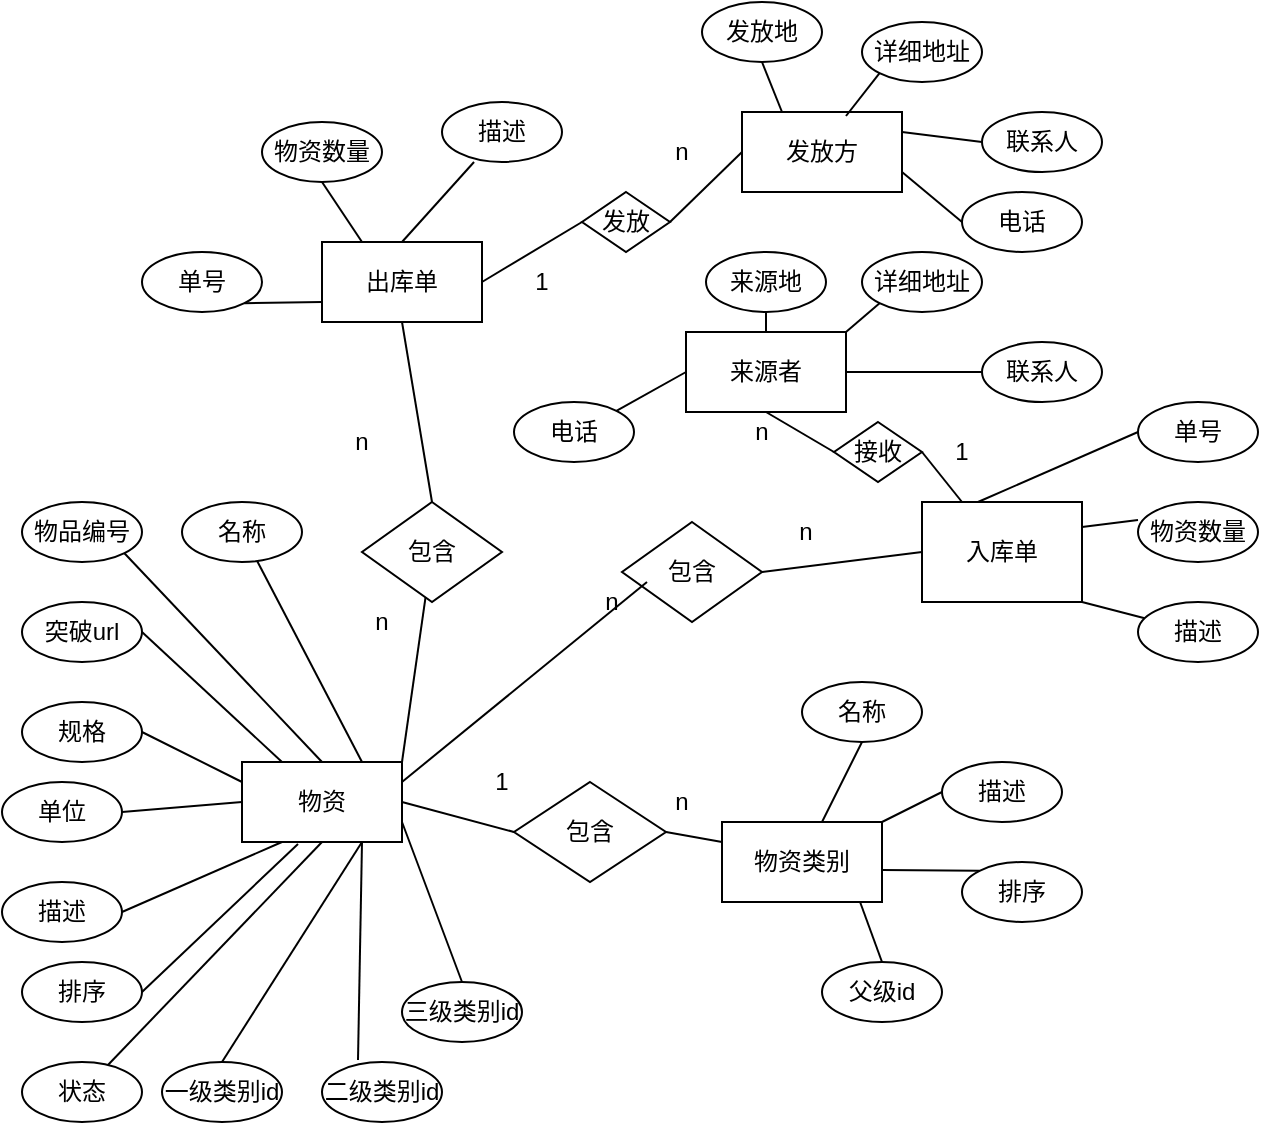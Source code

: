 <mxfile version="14.5.3" type="github">
  <diagram id="hBj4A-Ws_efcTqZHIXsr" name="第 1 页">
    <mxGraphModel dx="1422" dy="794" grid="1" gridSize="10" guides="1" tooltips="1" connect="1" arrows="1" fold="1" page="1" pageScale="1" pageWidth="827" pageHeight="1169" math="0" shadow="0">
      <root>
        <mxCell id="0" />
        <mxCell id="1" parent="0" />
        <mxCell id="7pqS2-5IXlFHRXc5FD_z-1" value="物资" style="rounded=0;whiteSpace=wrap;html=1;" vertex="1" parent="1">
          <mxGeometry x="240" y="400" width="80" height="40" as="geometry" />
        </mxCell>
        <mxCell id="7pqS2-5IXlFHRXc5FD_z-2" value="物品编号" style="ellipse;whiteSpace=wrap;html=1;" vertex="1" parent="1">
          <mxGeometry x="130" y="270" width="60" height="30" as="geometry" />
        </mxCell>
        <mxCell id="7pqS2-5IXlFHRXc5FD_z-3" value="名称" style="ellipse;whiteSpace=wrap;html=1;" vertex="1" parent="1">
          <mxGeometry x="210" y="270" width="60" height="30" as="geometry" />
        </mxCell>
        <mxCell id="7pqS2-5IXlFHRXc5FD_z-4" value="突破url" style="ellipse;whiteSpace=wrap;html=1;" vertex="1" parent="1">
          <mxGeometry x="130" y="320" width="60" height="30" as="geometry" />
        </mxCell>
        <mxCell id="7pqS2-5IXlFHRXc5FD_z-5" value="规格" style="ellipse;whiteSpace=wrap;html=1;" vertex="1" parent="1">
          <mxGeometry x="130" y="370" width="60" height="30" as="geometry" />
        </mxCell>
        <mxCell id="7pqS2-5IXlFHRXc5FD_z-6" value="单位" style="ellipse;whiteSpace=wrap;html=1;" vertex="1" parent="1">
          <mxGeometry x="120" y="410" width="60" height="30" as="geometry" />
        </mxCell>
        <mxCell id="7pqS2-5IXlFHRXc5FD_z-7" value="描述" style="ellipse;whiteSpace=wrap;html=1;" vertex="1" parent="1">
          <mxGeometry x="120" y="460" width="60" height="30" as="geometry" />
        </mxCell>
        <mxCell id="7pqS2-5IXlFHRXc5FD_z-8" value="排序" style="ellipse;whiteSpace=wrap;html=1;" vertex="1" parent="1">
          <mxGeometry x="130" y="500" width="60" height="30" as="geometry" />
        </mxCell>
        <mxCell id="7pqS2-5IXlFHRXc5FD_z-9" value="状态" style="ellipse;whiteSpace=wrap;html=1;" vertex="1" parent="1">
          <mxGeometry x="130" y="550" width="60" height="30" as="geometry" />
        </mxCell>
        <mxCell id="7pqS2-5IXlFHRXc5FD_z-10" value="" style="endArrow=none;html=1;entryX=0.75;entryY=0;entryDx=0;entryDy=0;" edge="1" parent="1" source="7pqS2-5IXlFHRXc5FD_z-3" target="7pqS2-5IXlFHRXc5FD_z-1">
          <mxGeometry width="50" height="50" relative="1" as="geometry">
            <mxPoint x="390" y="430" as="sourcePoint" />
            <mxPoint x="440" y="380" as="targetPoint" />
          </mxGeometry>
        </mxCell>
        <mxCell id="7pqS2-5IXlFHRXc5FD_z-11" value="" style="endArrow=none;html=1;entryX=0.5;entryY=0;entryDx=0;entryDy=0;exitX=1;exitY=1;exitDx=0;exitDy=0;" edge="1" parent="1" source="7pqS2-5IXlFHRXc5FD_z-2" target="7pqS2-5IXlFHRXc5FD_z-1">
          <mxGeometry width="50" height="50" relative="1" as="geometry">
            <mxPoint x="257.573" y="309.514" as="sourcePoint" />
            <mxPoint x="310" y="410" as="targetPoint" />
          </mxGeometry>
        </mxCell>
        <mxCell id="7pqS2-5IXlFHRXc5FD_z-12" value="" style="endArrow=none;html=1;entryX=0.25;entryY=0;entryDx=0;entryDy=0;exitX=1;exitY=0.5;exitDx=0;exitDy=0;" edge="1" parent="1" source="7pqS2-5IXlFHRXc5FD_z-4" target="7pqS2-5IXlFHRXc5FD_z-1">
          <mxGeometry width="50" height="50" relative="1" as="geometry">
            <mxPoint x="267.573" y="319.514" as="sourcePoint" />
            <mxPoint x="320" y="420" as="targetPoint" />
          </mxGeometry>
        </mxCell>
        <mxCell id="7pqS2-5IXlFHRXc5FD_z-13" value="" style="endArrow=none;html=1;entryX=0;entryY=0.25;entryDx=0;entryDy=0;exitX=1;exitY=0.5;exitDx=0;exitDy=0;" edge="1" parent="1" source="7pqS2-5IXlFHRXc5FD_z-5" target="7pqS2-5IXlFHRXc5FD_z-1">
          <mxGeometry width="50" height="50" relative="1" as="geometry">
            <mxPoint x="277.573" y="329.514" as="sourcePoint" />
            <mxPoint x="330" y="430" as="targetPoint" />
          </mxGeometry>
        </mxCell>
        <mxCell id="7pqS2-5IXlFHRXc5FD_z-14" value="" style="endArrow=none;html=1;entryX=0;entryY=0.5;entryDx=0;entryDy=0;exitX=1;exitY=0.5;exitDx=0;exitDy=0;" edge="1" parent="1" source="7pqS2-5IXlFHRXc5FD_z-6" target="7pqS2-5IXlFHRXc5FD_z-1">
          <mxGeometry width="50" height="50" relative="1" as="geometry">
            <mxPoint x="287.573" y="339.514" as="sourcePoint" />
            <mxPoint x="340" y="440" as="targetPoint" />
          </mxGeometry>
        </mxCell>
        <mxCell id="7pqS2-5IXlFHRXc5FD_z-15" value="" style="endArrow=none;html=1;entryX=0.25;entryY=1;entryDx=0;entryDy=0;exitX=1;exitY=0.5;exitDx=0;exitDy=0;" edge="1" parent="1" source="7pqS2-5IXlFHRXc5FD_z-7" target="7pqS2-5IXlFHRXc5FD_z-1">
          <mxGeometry width="50" height="50" relative="1" as="geometry">
            <mxPoint x="297.573" y="349.514" as="sourcePoint" />
            <mxPoint x="350" y="450" as="targetPoint" />
          </mxGeometry>
        </mxCell>
        <mxCell id="7pqS2-5IXlFHRXc5FD_z-16" value="" style="endArrow=none;html=1;entryX=1;entryY=0.5;entryDx=0;entryDy=0;exitX=0.35;exitY=1.025;exitDx=0;exitDy=0;exitPerimeter=0;" edge="1" parent="1" source="7pqS2-5IXlFHRXc5FD_z-1" target="7pqS2-5IXlFHRXc5FD_z-8">
          <mxGeometry width="50" height="50" relative="1" as="geometry">
            <mxPoint x="307.573" y="359.514" as="sourcePoint" />
            <mxPoint x="360" y="460" as="targetPoint" />
          </mxGeometry>
        </mxCell>
        <mxCell id="7pqS2-5IXlFHRXc5FD_z-17" value="" style="endArrow=none;html=1;exitX=0.5;exitY=1;exitDx=0;exitDy=0;" edge="1" parent="1" source="7pqS2-5IXlFHRXc5FD_z-1" target="7pqS2-5IXlFHRXc5FD_z-9">
          <mxGeometry width="50" height="50" relative="1" as="geometry">
            <mxPoint x="317.573" y="369.514" as="sourcePoint" />
            <mxPoint x="370" y="470" as="targetPoint" />
          </mxGeometry>
        </mxCell>
        <mxCell id="7pqS2-5IXlFHRXc5FD_z-18" value="一级类别id" style="ellipse;whiteSpace=wrap;html=1;" vertex="1" parent="1">
          <mxGeometry x="200" y="550" width="60" height="30" as="geometry" />
        </mxCell>
        <mxCell id="7pqS2-5IXlFHRXc5FD_z-19" value="二级类别id" style="ellipse;whiteSpace=wrap;html=1;" vertex="1" parent="1">
          <mxGeometry x="280" y="550" width="60" height="30" as="geometry" />
        </mxCell>
        <mxCell id="7pqS2-5IXlFHRXc5FD_z-20" value="三级类别id" style="ellipse;whiteSpace=wrap;html=1;" vertex="1" parent="1">
          <mxGeometry x="320" y="510" width="60" height="30" as="geometry" />
        </mxCell>
        <mxCell id="7pqS2-5IXlFHRXc5FD_z-22" value="" style="endArrow=none;html=1;entryX=0.5;entryY=0;entryDx=0;entryDy=0;exitX=0.75;exitY=1;exitDx=0;exitDy=0;" edge="1" parent="1" source="7pqS2-5IXlFHRXc5FD_z-1" target="7pqS2-5IXlFHRXc5FD_z-18">
          <mxGeometry width="50" height="50" relative="1" as="geometry">
            <mxPoint x="290" y="450" as="sourcePoint" />
            <mxPoint x="182.982" y="561.477" as="targetPoint" />
          </mxGeometry>
        </mxCell>
        <mxCell id="7pqS2-5IXlFHRXc5FD_z-23" value="" style="endArrow=none;html=1;entryX=0.3;entryY=-0.033;entryDx=0;entryDy=0;entryPerimeter=0;exitX=0.75;exitY=1;exitDx=0;exitDy=0;" edge="1" parent="1" source="7pqS2-5IXlFHRXc5FD_z-1" target="7pqS2-5IXlFHRXc5FD_z-19">
          <mxGeometry width="50" height="50" relative="1" as="geometry">
            <mxPoint x="310" y="450" as="sourcePoint" />
            <mxPoint x="240" y="560" as="targetPoint" />
          </mxGeometry>
        </mxCell>
        <mxCell id="7pqS2-5IXlFHRXc5FD_z-24" value="" style="endArrow=none;html=1;entryX=0.5;entryY=0;entryDx=0;entryDy=0;exitX=1;exitY=0.75;exitDx=0;exitDy=0;" edge="1" parent="1" source="7pqS2-5IXlFHRXc5FD_z-1" target="7pqS2-5IXlFHRXc5FD_z-20">
          <mxGeometry width="50" height="50" relative="1" as="geometry">
            <mxPoint x="310" y="450" as="sourcePoint" />
            <mxPoint x="308" y="559.01" as="targetPoint" />
          </mxGeometry>
        </mxCell>
        <mxCell id="7pqS2-5IXlFHRXc5FD_z-25" value="物资类别" style="rounded=0;whiteSpace=wrap;html=1;" vertex="1" parent="1">
          <mxGeometry x="480" y="430" width="80" height="40" as="geometry" />
        </mxCell>
        <mxCell id="7pqS2-5IXlFHRXc5FD_z-26" value="包含" style="rhombus;whiteSpace=wrap;html=1;" vertex="1" parent="1">
          <mxGeometry x="376" y="410" width="76" height="50" as="geometry" />
        </mxCell>
        <mxCell id="7pqS2-5IXlFHRXc5FD_z-27" value="名称" style="ellipse;whiteSpace=wrap;html=1;" vertex="1" parent="1">
          <mxGeometry x="520" y="360" width="60" height="30" as="geometry" />
        </mxCell>
        <mxCell id="7pqS2-5IXlFHRXc5FD_z-28" value="描述" style="ellipse;whiteSpace=wrap;html=1;" vertex="1" parent="1">
          <mxGeometry x="590" y="400" width="60" height="30" as="geometry" />
        </mxCell>
        <mxCell id="7pqS2-5IXlFHRXc5FD_z-29" value="排序" style="ellipse;whiteSpace=wrap;html=1;" vertex="1" parent="1">
          <mxGeometry x="600" y="450" width="60" height="30" as="geometry" />
        </mxCell>
        <mxCell id="7pqS2-5IXlFHRXc5FD_z-30" value="父级id" style="ellipse;whiteSpace=wrap;html=1;" vertex="1" parent="1">
          <mxGeometry x="530" y="500" width="60" height="30" as="geometry" />
        </mxCell>
        <mxCell id="7pqS2-5IXlFHRXc5FD_z-33" value="" style="endArrow=none;html=1;entryX=0.5;entryY=1;entryDx=0;entryDy=0;" edge="1" parent="1" source="7pqS2-5IXlFHRXc5FD_z-25" target="7pqS2-5IXlFHRXc5FD_z-27">
          <mxGeometry width="50" height="50" relative="1" as="geometry">
            <mxPoint x="390" y="430" as="sourcePoint" />
            <mxPoint x="440" y="380" as="targetPoint" />
          </mxGeometry>
        </mxCell>
        <mxCell id="7pqS2-5IXlFHRXc5FD_z-34" value="" style="endArrow=none;html=1;entryX=0;entryY=0.5;entryDx=0;entryDy=0;exitX=1;exitY=0;exitDx=0;exitDy=0;" edge="1" parent="1" source="7pqS2-5IXlFHRXc5FD_z-25" target="7pqS2-5IXlFHRXc5FD_z-28">
          <mxGeometry width="50" height="50" relative="1" as="geometry">
            <mxPoint x="540" y="440" as="sourcePoint" />
            <mxPoint x="560" y="400" as="targetPoint" />
          </mxGeometry>
        </mxCell>
        <mxCell id="7pqS2-5IXlFHRXc5FD_z-35" value="" style="endArrow=none;html=1;entryX=0;entryY=0;entryDx=0;entryDy=0;" edge="1" parent="1" target="7pqS2-5IXlFHRXc5FD_z-29">
          <mxGeometry width="50" height="50" relative="1" as="geometry">
            <mxPoint x="560" y="454" as="sourcePoint" />
            <mxPoint x="570" y="410" as="targetPoint" />
          </mxGeometry>
        </mxCell>
        <mxCell id="7pqS2-5IXlFHRXc5FD_z-36" value="" style="endArrow=none;html=1;entryX=0.5;entryY=0;entryDx=0;entryDy=0;exitX=0.863;exitY=1;exitDx=0;exitDy=0;exitPerimeter=0;" edge="1" parent="1" source="7pqS2-5IXlFHRXc5FD_z-25" target="7pqS2-5IXlFHRXc5FD_z-30">
          <mxGeometry width="50" height="50" relative="1" as="geometry">
            <mxPoint x="560" y="460" as="sourcePoint" />
            <mxPoint x="580" y="420" as="targetPoint" />
          </mxGeometry>
        </mxCell>
        <mxCell id="7pqS2-5IXlFHRXc5FD_z-37" value="" style="endArrow=none;html=1;entryX=0;entryY=0.25;entryDx=0;entryDy=0;exitX=1;exitY=0.5;exitDx=0;exitDy=0;" edge="1" parent="1" source="7pqS2-5IXlFHRXc5FD_z-26" target="7pqS2-5IXlFHRXc5FD_z-25">
          <mxGeometry width="50" height="50" relative="1" as="geometry">
            <mxPoint x="540" y="440" as="sourcePoint" />
            <mxPoint x="560" y="400" as="targetPoint" />
          </mxGeometry>
        </mxCell>
        <mxCell id="7pqS2-5IXlFHRXc5FD_z-38" value="" style="endArrow=none;html=1;exitX=1;exitY=0.5;exitDx=0;exitDy=0;entryX=0;entryY=0.5;entryDx=0;entryDy=0;" edge="1" parent="1" source="7pqS2-5IXlFHRXc5FD_z-1" target="7pqS2-5IXlFHRXc5FD_z-26">
          <mxGeometry width="50" height="50" relative="1" as="geometry">
            <mxPoint x="462" y="445" as="sourcePoint" />
            <mxPoint x="380" y="430" as="targetPoint" />
          </mxGeometry>
        </mxCell>
        <mxCell id="7pqS2-5IXlFHRXc5FD_z-39" value="1" style="text;html=1;strokeColor=none;fillColor=none;align=center;verticalAlign=middle;whiteSpace=wrap;rounded=0;" vertex="1" parent="1">
          <mxGeometry x="350" y="400" width="40" height="20" as="geometry" />
        </mxCell>
        <mxCell id="7pqS2-5IXlFHRXc5FD_z-40" value="n" style="text;html=1;strokeColor=none;fillColor=none;align=center;verticalAlign=middle;whiteSpace=wrap;rounded=0;" vertex="1" parent="1">
          <mxGeometry x="440" y="410" width="40" height="20" as="geometry" />
        </mxCell>
        <mxCell id="7pqS2-5IXlFHRXc5FD_z-43" value="出库单" style="rounded=0;whiteSpace=wrap;html=1;" vertex="1" parent="1">
          <mxGeometry x="280" y="140" width="80" height="40" as="geometry" />
        </mxCell>
        <mxCell id="7pqS2-5IXlFHRXc5FD_z-44" value="入库单" style="rounded=0;whiteSpace=wrap;html=1;" vertex="1" parent="1">
          <mxGeometry x="580" y="270" width="80" height="50" as="geometry" />
        </mxCell>
        <mxCell id="7pqS2-5IXlFHRXc5FD_z-45" value="包含" style="rhombus;whiteSpace=wrap;html=1;" vertex="1" parent="1">
          <mxGeometry x="300" y="270" width="70" height="50" as="geometry" />
        </mxCell>
        <mxCell id="7pqS2-5IXlFHRXc5FD_z-46" value="包含" style="rhombus;whiteSpace=wrap;html=1;" vertex="1" parent="1">
          <mxGeometry x="430" y="280" width="70" height="50" as="geometry" />
        </mxCell>
        <mxCell id="7pqS2-5IXlFHRXc5FD_z-47" value="" style="endArrow=none;html=1;exitX=1;exitY=0;exitDx=0;exitDy=0;" edge="1" parent="1" source="7pqS2-5IXlFHRXc5FD_z-1" target="7pqS2-5IXlFHRXc5FD_z-45">
          <mxGeometry width="50" height="50" relative="1" as="geometry">
            <mxPoint x="390" y="430" as="sourcePoint" />
            <mxPoint x="440" y="380" as="targetPoint" />
          </mxGeometry>
        </mxCell>
        <mxCell id="7pqS2-5IXlFHRXc5FD_z-48" value="" style="endArrow=none;html=1;exitX=1;exitY=0.25;exitDx=0;exitDy=0;entryX=0.75;entryY=0;entryDx=0;entryDy=0;" edge="1" parent="1" source="7pqS2-5IXlFHRXc5FD_z-1" target="7pqS2-5IXlFHRXc5FD_z-57">
          <mxGeometry width="50" height="50" relative="1" as="geometry">
            <mxPoint x="330" y="410" as="sourcePoint" />
            <mxPoint x="341.759" y="327.685" as="targetPoint" />
          </mxGeometry>
        </mxCell>
        <mxCell id="7pqS2-5IXlFHRXc5FD_z-49" value="" style="endArrow=none;html=1;exitX=0.5;exitY=0;exitDx=0;exitDy=0;entryX=0.5;entryY=1;entryDx=0;entryDy=0;" edge="1" parent="1" source="7pqS2-5IXlFHRXc5FD_z-45" target="7pqS2-5IXlFHRXc5FD_z-43">
          <mxGeometry width="50" height="50" relative="1" as="geometry">
            <mxPoint x="340" y="420" as="sourcePoint" />
            <mxPoint x="351.759" y="337.685" as="targetPoint" />
          </mxGeometry>
        </mxCell>
        <mxCell id="7pqS2-5IXlFHRXc5FD_z-51" value="" style="endArrow=none;html=1;exitX=1;exitY=0.5;exitDx=0;exitDy=0;entryX=0;entryY=0.5;entryDx=0;entryDy=0;" edge="1" parent="1" source="7pqS2-5IXlFHRXc5FD_z-46" target="7pqS2-5IXlFHRXc5FD_z-44">
          <mxGeometry width="50" height="50" relative="1" as="geometry">
            <mxPoint x="350" y="430" as="sourcePoint" />
            <mxPoint x="361.759" y="347.685" as="targetPoint" />
          </mxGeometry>
        </mxCell>
        <mxCell id="7pqS2-5IXlFHRXc5FD_z-55" value="n" style="text;html=1;strokeColor=none;fillColor=none;align=center;verticalAlign=middle;whiteSpace=wrap;rounded=0;" vertex="1" parent="1">
          <mxGeometry x="280" y="230" width="40" height="20" as="geometry" />
        </mxCell>
        <mxCell id="7pqS2-5IXlFHRXc5FD_z-56" value="n" style="text;html=1;strokeColor=none;fillColor=none;align=center;verticalAlign=middle;whiteSpace=wrap;rounded=0;" vertex="1" parent="1">
          <mxGeometry x="290" y="320" width="40" height="20" as="geometry" />
        </mxCell>
        <mxCell id="7pqS2-5IXlFHRXc5FD_z-57" value="n" style="text;html=1;strokeColor=none;fillColor=none;align=center;verticalAlign=middle;whiteSpace=wrap;rounded=0;" vertex="1" parent="1">
          <mxGeometry x="390" y="310" width="70" height="20" as="geometry" />
        </mxCell>
        <mxCell id="7pqS2-5IXlFHRXc5FD_z-58" value="n" style="text;html=1;strokeColor=none;fillColor=none;align=center;verticalAlign=middle;whiteSpace=wrap;rounded=0;" vertex="1" parent="1">
          <mxGeometry x="502" y="275" width="40" height="20" as="geometry" />
        </mxCell>
        <mxCell id="7pqS2-5IXlFHRXc5FD_z-60" value="单号" style="ellipse;whiteSpace=wrap;html=1;" vertex="1" parent="1">
          <mxGeometry x="190" y="145" width="60" height="30" as="geometry" />
        </mxCell>
        <mxCell id="7pqS2-5IXlFHRXc5FD_z-63" value="物资数量" style="ellipse;whiteSpace=wrap;html=1;" vertex="1" parent="1">
          <mxGeometry x="250" y="80" width="60" height="30" as="geometry" />
        </mxCell>
        <mxCell id="7pqS2-5IXlFHRXc5FD_z-65" value="描述" style="ellipse;whiteSpace=wrap;html=1;" vertex="1" parent="1">
          <mxGeometry x="340" y="70" width="60" height="30" as="geometry" />
        </mxCell>
        <mxCell id="7pqS2-5IXlFHRXc5FD_z-66" value="" style="endArrow=none;html=1;entryX=1;entryY=1;entryDx=0;entryDy=0;exitX=0;exitY=0.75;exitDx=0;exitDy=0;" edge="1" parent="1" source="7pqS2-5IXlFHRXc5FD_z-43" target="7pqS2-5IXlFHRXc5FD_z-60">
          <mxGeometry width="50" height="50" relative="1" as="geometry">
            <mxPoint x="390" y="430" as="sourcePoint" />
            <mxPoint x="440" y="380" as="targetPoint" />
          </mxGeometry>
        </mxCell>
        <mxCell id="7pqS2-5IXlFHRXc5FD_z-67" value="" style="endArrow=none;html=1;entryX=0.5;entryY=1;entryDx=0;entryDy=0;exitX=0.25;exitY=0;exitDx=0;exitDy=0;" edge="1" parent="1" source="7pqS2-5IXlFHRXc5FD_z-43" target="7pqS2-5IXlFHRXc5FD_z-63">
          <mxGeometry width="50" height="50" relative="1" as="geometry">
            <mxPoint x="290" y="180" as="sourcePoint" />
            <mxPoint x="251.213" y="180.607" as="targetPoint" />
          </mxGeometry>
        </mxCell>
        <mxCell id="7pqS2-5IXlFHRXc5FD_z-68" value="" style="endArrow=none;html=1;entryX=0.267;entryY=1;entryDx=0;entryDy=0;entryPerimeter=0;exitX=0.5;exitY=0;exitDx=0;exitDy=0;" edge="1" parent="1" source="7pqS2-5IXlFHRXc5FD_z-43" target="7pqS2-5IXlFHRXc5FD_z-65">
          <mxGeometry width="50" height="50" relative="1" as="geometry">
            <mxPoint x="330" y="130" as="sourcePoint" />
            <mxPoint x="290" y="120" as="targetPoint" />
          </mxGeometry>
        </mxCell>
        <mxCell id="7pqS2-5IXlFHRXc5FD_z-70" value="物资数量" style="ellipse;whiteSpace=wrap;html=1;" vertex="1" parent="1">
          <mxGeometry x="688" y="270" width="60" height="30" as="geometry" />
        </mxCell>
        <mxCell id="7pqS2-5IXlFHRXc5FD_z-71" value="描述" style="ellipse;whiteSpace=wrap;html=1;" vertex="1" parent="1">
          <mxGeometry x="688" y="320" width="60" height="30" as="geometry" />
        </mxCell>
        <mxCell id="7pqS2-5IXlFHRXc5FD_z-74" value="单号" style="ellipse;whiteSpace=wrap;html=1;" vertex="1" parent="1">
          <mxGeometry x="688" y="220" width="60" height="30" as="geometry" />
        </mxCell>
        <mxCell id="7pqS2-5IXlFHRXc5FD_z-75" value="" style="endArrow=none;html=1;entryX=0;entryY=0.5;entryDx=0;entryDy=0;" edge="1" parent="1" target="7pqS2-5IXlFHRXc5FD_z-74">
          <mxGeometry width="50" height="50" relative="1" as="geometry">
            <mxPoint x="608" y="270" as="sourcePoint" />
            <mxPoint x="658" y="220" as="targetPoint" />
          </mxGeometry>
        </mxCell>
        <mxCell id="7pqS2-5IXlFHRXc5FD_z-77" value="" style="endArrow=none;html=1;entryX=0;entryY=0.3;entryDx=0;entryDy=0;entryPerimeter=0;exitX=1;exitY=0.25;exitDx=0;exitDy=0;" edge="1" parent="1" source="7pqS2-5IXlFHRXc5FD_z-44" target="7pqS2-5IXlFHRXc5FD_z-70">
          <mxGeometry width="50" height="50" relative="1" as="geometry">
            <mxPoint x="618" y="280" as="sourcePoint" />
            <mxPoint x="698" y="245" as="targetPoint" />
          </mxGeometry>
        </mxCell>
        <mxCell id="7pqS2-5IXlFHRXc5FD_z-78" value="" style="endArrow=none;html=1;exitX=1;exitY=1;exitDx=0;exitDy=0;" edge="1" parent="1" source="7pqS2-5IXlFHRXc5FD_z-44" target="7pqS2-5IXlFHRXc5FD_z-71">
          <mxGeometry width="50" height="50" relative="1" as="geometry">
            <mxPoint x="628" y="290" as="sourcePoint" />
            <mxPoint x="708" y="255" as="targetPoint" />
          </mxGeometry>
        </mxCell>
        <mxCell id="7pqS2-5IXlFHRXc5FD_z-80" value="发放" style="rhombus;whiteSpace=wrap;html=1;" vertex="1" parent="1">
          <mxGeometry x="410" y="115" width="44" height="30" as="geometry" />
        </mxCell>
        <mxCell id="7pqS2-5IXlFHRXc5FD_z-81" value="发放方" style="rounded=0;whiteSpace=wrap;html=1;" vertex="1" parent="1">
          <mxGeometry x="490" y="75" width="80" height="40" as="geometry" />
        </mxCell>
        <mxCell id="7pqS2-5IXlFHRXc5FD_z-82" value="" style="endArrow=none;html=1;exitX=1;exitY=0.5;exitDx=0;exitDy=0;entryX=0;entryY=0.5;entryDx=0;entryDy=0;" edge="1" parent="1" source="7pqS2-5IXlFHRXc5FD_z-43" target="7pqS2-5IXlFHRXc5FD_z-80">
          <mxGeometry width="50" height="50" relative="1" as="geometry">
            <mxPoint x="390" y="190" as="sourcePoint" />
            <mxPoint x="440" y="140" as="targetPoint" />
          </mxGeometry>
        </mxCell>
        <mxCell id="7pqS2-5IXlFHRXc5FD_z-83" value="" style="endArrow=none;html=1;exitX=1;exitY=0.5;exitDx=0;exitDy=0;entryX=0;entryY=0.5;entryDx=0;entryDy=0;" edge="1" parent="1" source="7pqS2-5IXlFHRXc5FD_z-80" target="7pqS2-5IXlFHRXc5FD_z-81">
          <mxGeometry width="50" height="50" relative="1" as="geometry">
            <mxPoint x="370" y="170" as="sourcePoint" />
            <mxPoint x="420" y="140" as="targetPoint" />
          </mxGeometry>
        </mxCell>
        <mxCell id="7pqS2-5IXlFHRXc5FD_z-84" value="1" style="text;html=1;strokeColor=none;fillColor=none;align=center;verticalAlign=middle;whiteSpace=wrap;rounded=0;" vertex="1" parent="1">
          <mxGeometry x="370" y="150" width="40" height="20" as="geometry" />
        </mxCell>
        <mxCell id="7pqS2-5IXlFHRXc5FD_z-86" value="n" style="text;html=1;strokeColor=none;fillColor=none;align=center;verticalAlign=middle;whiteSpace=wrap;rounded=0;" vertex="1" parent="1">
          <mxGeometry x="440" y="85" width="40" height="20" as="geometry" />
        </mxCell>
        <mxCell id="7pqS2-5IXlFHRXc5FD_z-87" value="发放地" style="ellipse;whiteSpace=wrap;html=1;" vertex="1" parent="1">
          <mxGeometry x="470" y="20" width="60" height="30" as="geometry" />
        </mxCell>
        <mxCell id="7pqS2-5IXlFHRXc5FD_z-88" value="详细地址" style="ellipse;whiteSpace=wrap;html=1;" vertex="1" parent="1">
          <mxGeometry x="550" y="30" width="60" height="30" as="geometry" />
        </mxCell>
        <mxCell id="7pqS2-5IXlFHRXc5FD_z-89" value="联系人" style="ellipse;whiteSpace=wrap;html=1;" vertex="1" parent="1">
          <mxGeometry x="610" y="75" width="60" height="30" as="geometry" />
        </mxCell>
        <mxCell id="7pqS2-5IXlFHRXc5FD_z-90" value="电话" style="ellipse;whiteSpace=wrap;html=1;" vertex="1" parent="1">
          <mxGeometry x="600" y="115" width="60" height="30" as="geometry" />
        </mxCell>
        <mxCell id="7pqS2-5IXlFHRXc5FD_z-91" value="接收" style="rhombus;whiteSpace=wrap;html=1;" vertex="1" parent="1">
          <mxGeometry x="536" y="230" width="44" height="30" as="geometry" />
        </mxCell>
        <mxCell id="7pqS2-5IXlFHRXc5FD_z-92" value="来源者" style="rounded=0;whiteSpace=wrap;html=1;" vertex="1" parent="1">
          <mxGeometry x="462" y="185" width="80" height="40" as="geometry" />
        </mxCell>
        <mxCell id="7pqS2-5IXlFHRXc5FD_z-93" value="" style="endArrow=none;html=1;exitX=0;exitY=0.5;exitDx=0;exitDy=0;entryX=0.5;entryY=1;entryDx=0;entryDy=0;" edge="1" parent="1" source="7pqS2-5IXlFHRXc5FD_z-91" target="7pqS2-5IXlFHRXc5FD_z-92">
          <mxGeometry width="50" height="50" relative="1" as="geometry">
            <mxPoint x="370" y="285" as="sourcePoint" />
            <mxPoint x="420" y="255" as="targetPoint" />
          </mxGeometry>
        </mxCell>
        <mxCell id="7pqS2-5IXlFHRXc5FD_z-95" value="来源地" style="ellipse;whiteSpace=wrap;html=1;" vertex="1" parent="1">
          <mxGeometry x="472" y="145" width="60" height="30" as="geometry" />
        </mxCell>
        <mxCell id="7pqS2-5IXlFHRXc5FD_z-96" value="详细地址" style="ellipse;whiteSpace=wrap;html=1;" vertex="1" parent="1">
          <mxGeometry x="550" y="145" width="60" height="30" as="geometry" />
        </mxCell>
        <mxCell id="7pqS2-5IXlFHRXc5FD_z-97" value="联系人" style="ellipse;whiteSpace=wrap;html=1;" vertex="1" parent="1">
          <mxGeometry x="610" y="190" width="60" height="30" as="geometry" />
        </mxCell>
        <mxCell id="7pqS2-5IXlFHRXc5FD_z-98" value="电话" style="ellipse;whiteSpace=wrap;html=1;" vertex="1" parent="1">
          <mxGeometry x="376" y="220" width="60" height="30" as="geometry" />
        </mxCell>
        <mxCell id="7pqS2-5IXlFHRXc5FD_z-100" value="" style="endArrow=none;html=1;entryX=0;entryY=0.5;entryDx=0;entryDy=0;exitX=1;exitY=0.5;exitDx=0;exitDy=0;" edge="1" parent="1" source="7pqS2-5IXlFHRXc5FD_z-92" target="7pqS2-5IXlFHRXc5FD_z-97">
          <mxGeometry width="50" height="50" relative="1" as="geometry">
            <mxPoint x="390" y="330" as="sourcePoint" />
            <mxPoint x="440" y="280" as="targetPoint" />
          </mxGeometry>
        </mxCell>
        <mxCell id="7pqS2-5IXlFHRXc5FD_z-101" value="" style="endArrow=none;html=1;exitX=0;exitY=0.5;exitDx=0;exitDy=0;entryX=1;entryY=0;entryDx=0;entryDy=0;" edge="1" parent="1" source="7pqS2-5IXlFHRXc5FD_z-92" target="7pqS2-5IXlFHRXc5FD_z-98">
          <mxGeometry width="50" height="50" relative="1" as="geometry">
            <mxPoint x="410" y="230" as="sourcePoint" />
            <mxPoint x="460" y="180" as="targetPoint" />
          </mxGeometry>
        </mxCell>
        <mxCell id="7pqS2-5IXlFHRXc5FD_z-110" value="" style="endArrow=none;html=1;exitX=0.5;exitY=0;exitDx=0;exitDy=0;entryX=0.5;entryY=1;entryDx=0;entryDy=0;" edge="1" parent="1" source="7pqS2-5IXlFHRXc5FD_z-92" target="7pqS2-5IXlFHRXc5FD_z-95">
          <mxGeometry width="50" height="50" relative="1" as="geometry">
            <mxPoint x="472" y="215" as="sourcePoint" />
            <mxPoint x="437.213" y="234.393" as="targetPoint" />
          </mxGeometry>
        </mxCell>
        <mxCell id="7pqS2-5IXlFHRXc5FD_z-111" value="" style="endArrow=none;html=1;exitX=0;exitY=1;exitDx=0;exitDy=0;entryX=1;entryY=0;entryDx=0;entryDy=0;" edge="1" parent="1" source="7pqS2-5IXlFHRXc5FD_z-96" target="7pqS2-5IXlFHRXc5FD_z-92">
          <mxGeometry width="50" height="50" relative="1" as="geometry">
            <mxPoint x="482" y="225" as="sourcePoint" />
            <mxPoint x="447.213" y="244.393" as="targetPoint" />
          </mxGeometry>
        </mxCell>
        <mxCell id="7pqS2-5IXlFHRXc5FD_z-112" value="" style="endArrow=none;html=1;exitX=0.5;exitY=1;exitDx=0;exitDy=0;entryX=0.25;entryY=0;entryDx=0;entryDy=0;" edge="1" parent="1" source="7pqS2-5IXlFHRXc5FD_z-87" target="7pqS2-5IXlFHRXc5FD_z-81">
          <mxGeometry width="50" height="50" relative="1" as="geometry">
            <mxPoint x="568.787" y="180.607" as="sourcePoint" />
            <mxPoint x="510" y="70" as="targetPoint" />
          </mxGeometry>
        </mxCell>
        <mxCell id="7pqS2-5IXlFHRXc5FD_z-113" value="" style="endArrow=none;html=1;exitX=0;exitY=1;exitDx=0;exitDy=0;entryX=0.65;entryY=0.05;entryDx=0;entryDy=0;entryPerimeter=0;" edge="1" parent="1" source="7pqS2-5IXlFHRXc5FD_z-88" target="7pqS2-5IXlFHRXc5FD_z-81">
          <mxGeometry width="50" height="50" relative="1" as="geometry">
            <mxPoint x="578.787" y="190.607" as="sourcePoint" />
            <mxPoint x="562" y="205" as="targetPoint" />
          </mxGeometry>
        </mxCell>
        <mxCell id="7pqS2-5IXlFHRXc5FD_z-114" value="" style="endArrow=none;html=1;exitX=0;exitY=0.5;exitDx=0;exitDy=0;entryX=1;entryY=0.25;entryDx=0;entryDy=0;" edge="1" parent="1" source="7pqS2-5IXlFHRXc5FD_z-89" target="7pqS2-5IXlFHRXc5FD_z-81">
          <mxGeometry width="50" height="50" relative="1" as="geometry">
            <mxPoint x="588.787" y="200.607" as="sourcePoint" />
            <mxPoint x="572" y="215" as="targetPoint" />
          </mxGeometry>
        </mxCell>
        <mxCell id="7pqS2-5IXlFHRXc5FD_z-115" value="" style="endArrow=none;html=1;exitX=0;exitY=0.5;exitDx=0;exitDy=0;entryX=1;entryY=0.75;entryDx=0;entryDy=0;fontStyle=1" edge="1" parent="1" source="7pqS2-5IXlFHRXc5FD_z-90" target="7pqS2-5IXlFHRXc5FD_z-81">
          <mxGeometry width="50" height="50" relative="1" as="geometry">
            <mxPoint x="598.787" y="210.607" as="sourcePoint" />
            <mxPoint x="582" y="225" as="targetPoint" />
          </mxGeometry>
        </mxCell>
        <mxCell id="7pqS2-5IXlFHRXc5FD_z-116" value="" style="endArrow=none;html=1;entryX=1;entryY=0.5;entryDx=0;entryDy=0;" edge="1" parent="1" source="7pqS2-5IXlFHRXc5FD_z-44" target="7pqS2-5IXlFHRXc5FD_z-91">
          <mxGeometry width="50" height="50" relative="1" as="geometry">
            <mxPoint x="550" y="310" as="sourcePoint" />
            <mxPoint x="600" y="260" as="targetPoint" />
          </mxGeometry>
        </mxCell>
        <mxCell id="7pqS2-5IXlFHRXc5FD_z-117" value="n" style="text;html=1;strokeColor=none;fillColor=none;align=center;verticalAlign=middle;whiteSpace=wrap;rounded=0;" vertex="1" parent="1">
          <mxGeometry x="480" y="225" width="40" height="20" as="geometry" />
        </mxCell>
        <mxCell id="7pqS2-5IXlFHRXc5FD_z-118" value="1" style="text;html=1;strokeColor=none;fillColor=none;align=center;verticalAlign=middle;whiteSpace=wrap;rounded=0;" vertex="1" parent="1">
          <mxGeometry x="580" y="235" width="40" height="20" as="geometry" />
        </mxCell>
      </root>
    </mxGraphModel>
  </diagram>
</mxfile>
